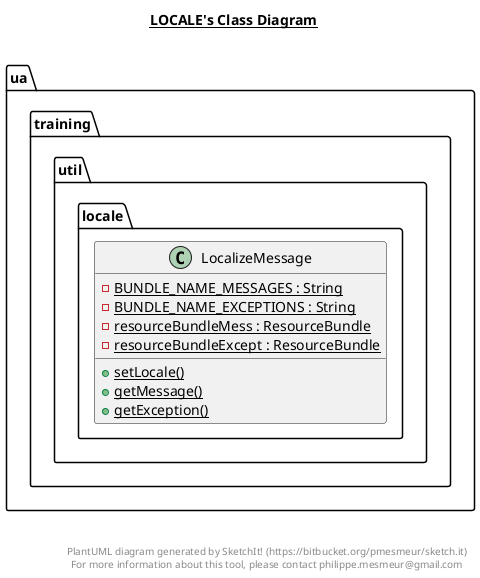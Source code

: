 @startuml

title __LOCALE's Class Diagram__\n

  package ua.training.util.locale {
    class LocalizeMessage {
        {static} - BUNDLE_NAME_MESSAGES : String
        {static} - BUNDLE_NAME_EXCEPTIONS : String
        {static} - resourceBundleMess : ResourceBundle
        {static} - resourceBundleExcept : ResourceBundle
        {static} + setLocale()
        {static} + getMessage()
        {static} + getException()
    }
  }
  



right footer


PlantUML diagram generated by SketchIt! (https://bitbucket.org/pmesmeur/sketch.it)
For more information about this tool, please contact philippe.mesmeur@gmail.com
endfooter

@enduml
